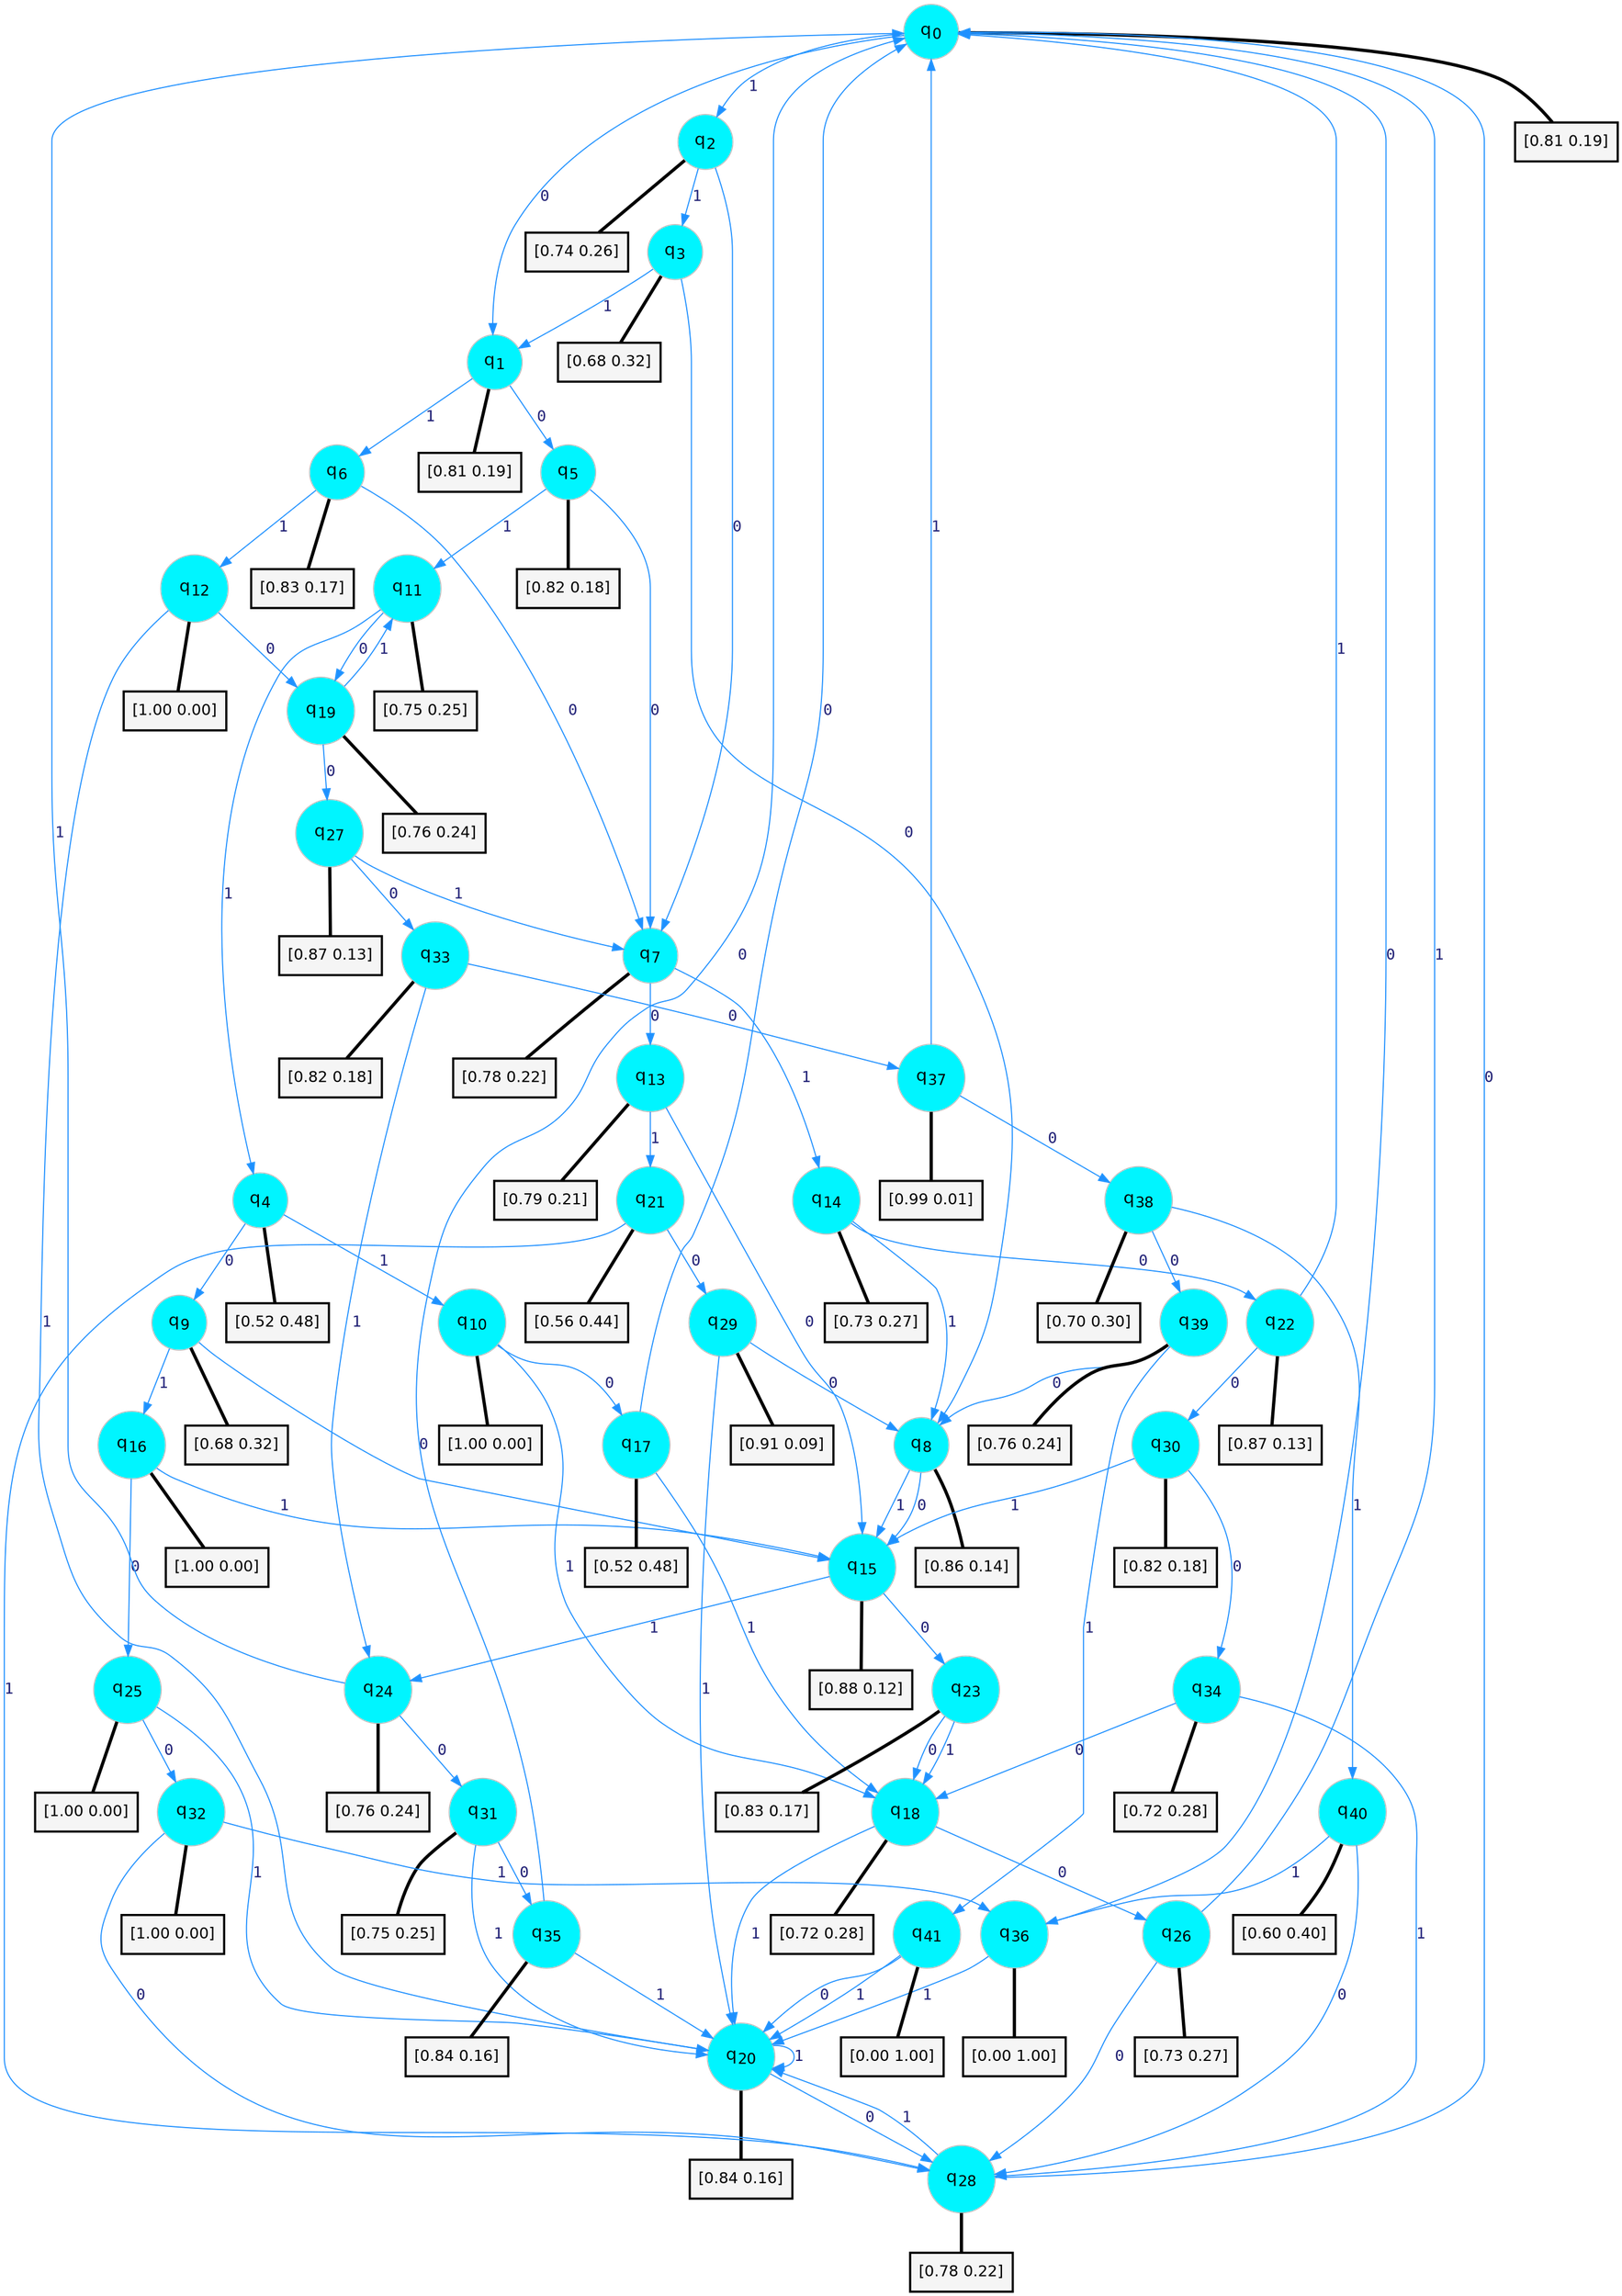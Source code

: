digraph G {
graph [
bgcolor=transparent, dpi=300, rankdir=TD, size="40,25"];
node [
color=gray, fillcolor=turquoise1, fontcolor=black, fontname=Helvetica, fontsize=16, fontweight=bold, shape=circle, style=filled];
edge [
arrowsize=1, color=dodgerblue1, fontcolor=midnightblue, fontname=courier, fontweight=bold, penwidth=1, style=solid, weight=20];
0[label=<q<SUB>0</SUB>>];
1[label=<q<SUB>1</SUB>>];
2[label=<q<SUB>2</SUB>>];
3[label=<q<SUB>3</SUB>>];
4[label=<q<SUB>4</SUB>>];
5[label=<q<SUB>5</SUB>>];
6[label=<q<SUB>6</SUB>>];
7[label=<q<SUB>7</SUB>>];
8[label=<q<SUB>8</SUB>>];
9[label=<q<SUB>9</SUB>>];
10[label=<q<SUB>10</SUB>>];
11[label=<q<SUB>11</SUB>>];
12[label=<q<SUB>12</SUB>>];
13[label=<q<SUB>13</SUB>>];
14[label=<q<SUB>14</SUB>>];
15[label=<q<SUB>15</SUB>>];
16[label=<q<SUB>16</SUB>>];
17[label=<q<SUB>17</SUB>>];
18[label=<q<SUB>18</SUB>>];
19[label=<q<SUB>19</SUB>>];
20[label=<q<SUB>20</SUB>>];
21[label=<q<SUB>21</SUB>>];
22[label=<q<SUB>22</SUB>>];
23[label=<q<SUB>23</SUB>>];
24[label=<q<SUB>24</SUB>>];
25[label=<q<SUB>25</SUB>>];
26[label=<q<SUB>26</SUB>>];
27[label=<q<SUB>27</SUB>>];
28[label=<q<SUB>28</SUB>>];
29[label=<q<SUB>29</SUB>>];
30[label=<q<SUB>30</SUB>>];
31[label=<q<SUB>31</SUB>>];
32[label=<q<SUB>32</SUB>>];
33[label=<q<SUB>33</SUB>>];
34[label=<q<SUB>34</SUB>>];
35[label=<q<SUB>35</SUB>>];
36[label=<q<SUB>36</SUB>>];
37[label=<q<SUB>37</SUB>>];
38[label=<q<SUB>38</SUB>>];
39[label=<q<SUB>39</SUB>>];
40[label=<q<SUB>40</SUB>>];
41[label=<q<SUB>41</SUB>>];
42[label="[0.81 0.19]", shape=box,fontcolor=black, fontname=Helvetica, fontsize=14, penwidth=2, fillcolor=whitesmoke,color=black];
43[label="[0.81 0.19]", shape=box,fontcolor=black, fontname=Helvetica, fontsize=14, penwidth=2, fillcolor=whitesmoke,color=black];
44[label="[0.74 0.26]", shape=box,fontcolor=black, fontname=Helvetica, fontsize=14, penwidth=2, fillcolor=whitesmoke,color=black];
45[label="[0.68 0.32]", shape=box,fontcolor=black, fontname=Helvetica, fontsize=14, penwidth=2, fillcolor=whitesmoke,color=black];
46[label="[0.52 0.48]", shape=box,fontcolor=black, fontname=Helvetica, fontsize=14, penwidth=2, fillcolor=whitesmoke,color=black];
47[label="[0.82 0.18]", shape=box,fontcolor=black, fontname=Helvetica, fontsize=14, penwidth=2, fillcolor=whitesmoke,color=black];
48[label="[0.83 0.17]", shape=box,fontcolor=black, fontname=Helvetica, fontsize=14, penwidth=2, fillcolor=whitesmoke,color=black];
49[label="[0.78 0.22]", shape=box,fontcolor=black, fontname=Helvetica, fontsize=14, penwidth=2, fillcolor=whitesmoke,color=black];
50[label="[0.86 0.14]", shape=box,fontcolor=black, fontname=Helvetica, fontsize=14, penwidth=2, fillcolor=whitesmoke,color=black];
51[label="[0.68 0.32]", shape=box,fontcolor=black, fontname=Helvetica, fontsize=14, penwidth=2, fillcolor=whitesmoke,color=black];
52[label="[1.00 0.00]", shape=box,fontcolor=black, fontname=Helvetica, fontsize=14, penwidth=2, fillcolor=whitesmoke,color=black];
53[label="[0.75 0.25]", shape=box,fontcolor=black, fontname=Helvetica, fontsize=14, penwidth=2, fillcolor=whitesmoke,color=black];
54[label="[1.00 0.00]", shape=box,fontcolor=black, fontname=Helvetica, fontsize=14, penwidth=2, fillcolor=whitesmoke,color=black];
55[label="[0.79 0.21]", shape=box,fontcolor=black, fontname=Helvetica, fontsize=14, penwidth=2, fillcolor=whitesmoke,color=black];
56[label="[0.73 0.27]", shape=box,fontcolor=black, fontname=Helvetica, fontsize=14, penwidth=2, fillcolor=whitesmoke,color=black];
57[label="[0.88 0.12]", shape=box,fontcolor=black, fontname=Helvetica, fontsize=14, penwidth=2, fillcolor=whitesmoke,color=black];
58[label="[1.00 0.00]", shape=box,fontcolor=black, fontname=Helvetica, fontsize=14, penwidth=2, fillcolor=whitesmoke,color=black];
59[label="[0.52 0.48]", shape=box,fontcolor=black, fontname=Helvetica, fontsize=14, penwidth=2, fillcolor=whitesmoke,color=black];
60[label="[0.72 0.28]", shape=box,fontcolor=black, fontname=Helvetica, fontsize=14, penwidth=2, fillcolor=whitesmoke,color=black];
61[label="[0.76 0.24]", shape=box,fontcolor=black, fontname=Helvetica, fontsize=14, penwidth=2, fillcolor=whitesmoke,color=black];
62[label="[0.84 0.16]", shape=box,fontcolor=black, fontname=Helvetica, fontsize=14, penwidth=2, fillcolor=whitesmoke,color=black];
63[label="[0.56 0.44]", shape=box,fontcolor=black, fontname=Helvetica, fontsize=14, penwidth=2, fillcolor=whitesmoke,color=black];
64[label="[0.87 0.13]", shape=box,fontcolor=black, fontname=Helvetica, fontsize=14, penwidth=2, fillcolor=whitesmoke,color=black];
65[label="[0.83 0.17]", shape=box,fontcolor=black, fontname=Helvetica, fontsize=14, penwidth=2, fillcolor=whitesmoke,color=black];
66[label="[0.76 0.24]", shape=box,fontcolor=black, fontname=Helvetica, fontsize=14, penwidth=2, fillcolor=whitesmoke,color=black];
67[label="[1.00 0.00]", shape=box,fontcolor=black, fontname=Helvetica, fontsize=14, penwidth=2, fillcolor=whitesmoke,color=black];
68[label="[0.73 0.27]", shape=box,fontcolor=black, fontname=Helvetica, fontsize=14, penwidth=2, fillcolor=whitesmoke,color=black];
69[label="[0.87 0.13]", shape=box,fontcolor=black, fontname=Helvetica, fontsize=14, penwidth=2, fillcolor=whitesmoke,color=black];
70[label="[0.78 0.22]", shape=box,fontcolor=black, fontname=Helvetica, fontsize=14, penwidth=2, fillcolor=whitesmoke,color=black];
71[label="[0.91 0.09]", shape=box,fontcolor=black, fontname=Helvetica, fontsize=14, penwidth=2, fillcolor=whitesmoke,color=black];
72[label="[0.82 0.18]", shape=box,fontcolor=black, fontname=Helvetica, fontsize=14, penwidth=2, fillcolor=whitesmoke,color=black];
73[label="[0.75 0.25]", shape=box,fontcolor=black, fontname=Helvetica, fontsize=14, penwidth=2, fillcolor=whitesmoke,color=black];
74[label="[1.00 0.00]", shape=box,fontcolor=black, fontname=Helvetica, fontsize=14, penwidth=2, fillcolor=whitesmoke,color=black];
75[label="[0.82 0.18]", shape=box,fontcolor=black, fontname=Helvetica, fontsize=14, penwidth=2, fillcolor=whitesmoke,color=black];
76[label="[0.72 0.28]", shape=box,fontcolor=black, fontname=Helvetica, fontsize=14, penwidth=2, fillcolor=whitesmoke,color=black];
77[label="[0.84 0.16]", shape=box,fontcolor=black, fontname=Helvetica, fontsize=14, penwidth=2, fillcolor=whitesmoke,color=black];
78[label="[0.00 1.00]", shape=box,fontcolor=black, fontname=Helvetica, fontsize=14, penwidth=2, fillcolor=whitesmoke,color=black];
79[label="[0.99 0.01]", shape=box,fontcolor=black, fontname=Helvetica, fontsize=14, penwidth=2, fillcolor=whitesmoke,color=black];
80[label="[0.70 0.30]", shape=box,fontcolor=black, fontname=Helvetica, fontsize=14, penwidth=2, fillcolor=whitesmoke,color=black];
81[label="[0.76 0.24]", shape=box,fontcolor=black, fontname=Helvetica, fontsize=14, penwidth=2, fillcolor=whitesmoke,color=black];
82[label="[0.60 0.40]", shape=box,fontcolor=black, fontname=Helvetica, fontsize=14, penwidth=2, fillcolor=whitesmoke,color=black];
83[label="[0.00 1.00]", shape=box,fontcolor=black, fontname=Helvetica, fontsize=14, penwidth=2, fillcolor=whitesmoke,color=black];
0->1 [label=0];
0->2 [label=1];
0->42 [arrowhead=none, penwidth=3,color=black];
1->5 [label=0];
1->6 [label=1];
1->43 [arrowhead=none, penwidth=3,color=black];
2->7 [label=0];
2->3 [label=1];
2->44 [arrowhead=none, penwidth=3,color=black];
3->8 [label=0];
3->1 [label=1];
3->45 [arrowhead=none, penwidth=3,color=black];
4->9 [label=0];
4->10 [label=1];
4->46 [arrowhead=none, penwidth=3,color=black];
5->7 [label=0];
5->11 [label=1];
5->47 [arrowhead=none, penwidth=3,color=black];
6->7 [label=0];
6->12 [label=1];
6->48 [arrowhead=none, penwidth=3,color=black];
7->13 [label=0];
7->14 [label=1];
7->49 [arrowhead=none, penwidth=3,color=black];
8->15 [label=0];
8->15 [label=1];
8->50 [arrowhead=none, penwidth=3,color=black];
9->15 [label=0];
9->16 [label=1];
9->51 [arrowhead=none, penwidth=3,color=black];
10->17 [label=0];
10->18 [label=1];
10->52 [arrowhead=none, penwidth=3,color=black];
11->19 [label=0];
11->4 [label=1];
11->53 [arrowhead=none, penwidth=3,color=black];
12->19 [label=0];
12->20 [label=1];
12->54 [arrowhead=none, penwidth=3,color=black];
13->15 [label=0];
13->21 [label=1];
13->55 [arrowhead=none, penwidth=3,color=black];
14->22 [label=0];
14->8 [label=1];
14->56 [arrowhead=none, penwidth=3,color=black];
15->23 [label=0];
15->24 [label=1];
15->57 [arrowhead=none, penwidth=3,color=black];
16->25 [label=0];
16->15 [label=1];
16->58 [arrowhead=none, penwidth=3,color=black];
17->0 [label=0];
17->18 [label=1];
17->59 [arrowhead=none, penwidth=3,color=black];
18->26 [label=0];
18->20 [label=1];
18->60 [arrowhead=none, penwidth=3,color=black];
19->27 [label=0];
19->11 [label=1];
19->61 [arrowhead=none, penwidth=3,color=black];
20->28 [label=0];
20->20 [label=1];
20->62 [arrowhead=none, penwidth=3,color=black];
21->29 [label=0];
21->28 [label=1];
21->63 [arrowhead=none, penwidth=3,color=black];
22->30 [label=0];
22->0 [label=1];
22->64 [arrowhead=none, penwidth=3,color=black];
23->18 [label=0];
23->18 [label=1];
23->65 [arrowhead=none, penwidth=3,color=black];
24->31 [label=0];
24->0 [label=1];
24->66 [arrowhead=none, penwidth=3,color=black];
25->32 [label=0];
25->20 [label=1];
25->67 [arrowhead=none, penwidth=3,color=black];
26->28 [label=0];
26->0 [label=1];
26->68 [arrowhead=none, penwidth=3,color=black];
27->33 [label=0];
27->7 [label=1];
27->69 [arrowhead=none, penwidth=3,color=black];
28->0 [label=0];
28->20 [label=1];
28->70 [arrowhead=none, penwidth=3,color=black];
29->8 [label=0];
29->20 [label=1];
29->71 [arrowhead=none, penwidth=3,color=black];
30->34 [label=0];
30->15 [label=1];
30->72 [arrowhead=none, penwidth=3,color=black];
31->35 [label=0];
31->20 [label=1];
31->73 [arrowhead=none, penwidth=3,color=black];
32->28 [label=0];
32->36 [label=1];
32->74 [arrowhead=none, penwidth=3,color=black];
33->37 [label=0];
33->24 [label=1];
33->75 [arrowhead=none, penwidth=3,color=black];
34->18 [label=0];
34->28 [label=1];
34->76 [arrowhead=none, penwidth=3,color=black];
35->0 [label=0];
35->20 [label=1];
35->77 [arrowhead=none, penwidth=3,color=black];
36->0 [label=0];
36->20 [label=1];
36->78 [arrowhead=none, penwidth=3,color=black];
37->38 [label=0];
37->0 [label=1];
37->79 [arrowhead=none, penwidth=3,color=black];
38->39 [label=0];
38->40 [label=1];
38->80 [arrowhead=none, penwidth=3,color=black];
39->8 [label=0];
39->41 [label=1];
39->81 [arrowhead=none, penwidth=3,color=black];
40->28 [label=0];
40->36 [label=1];
40->82 [arrowhead=none, penwidth=3,color=black];
41->20 [label=0];
41->20 [label=1];
41->83 [arrowhead=none, penwidth=3,color=black];
}
